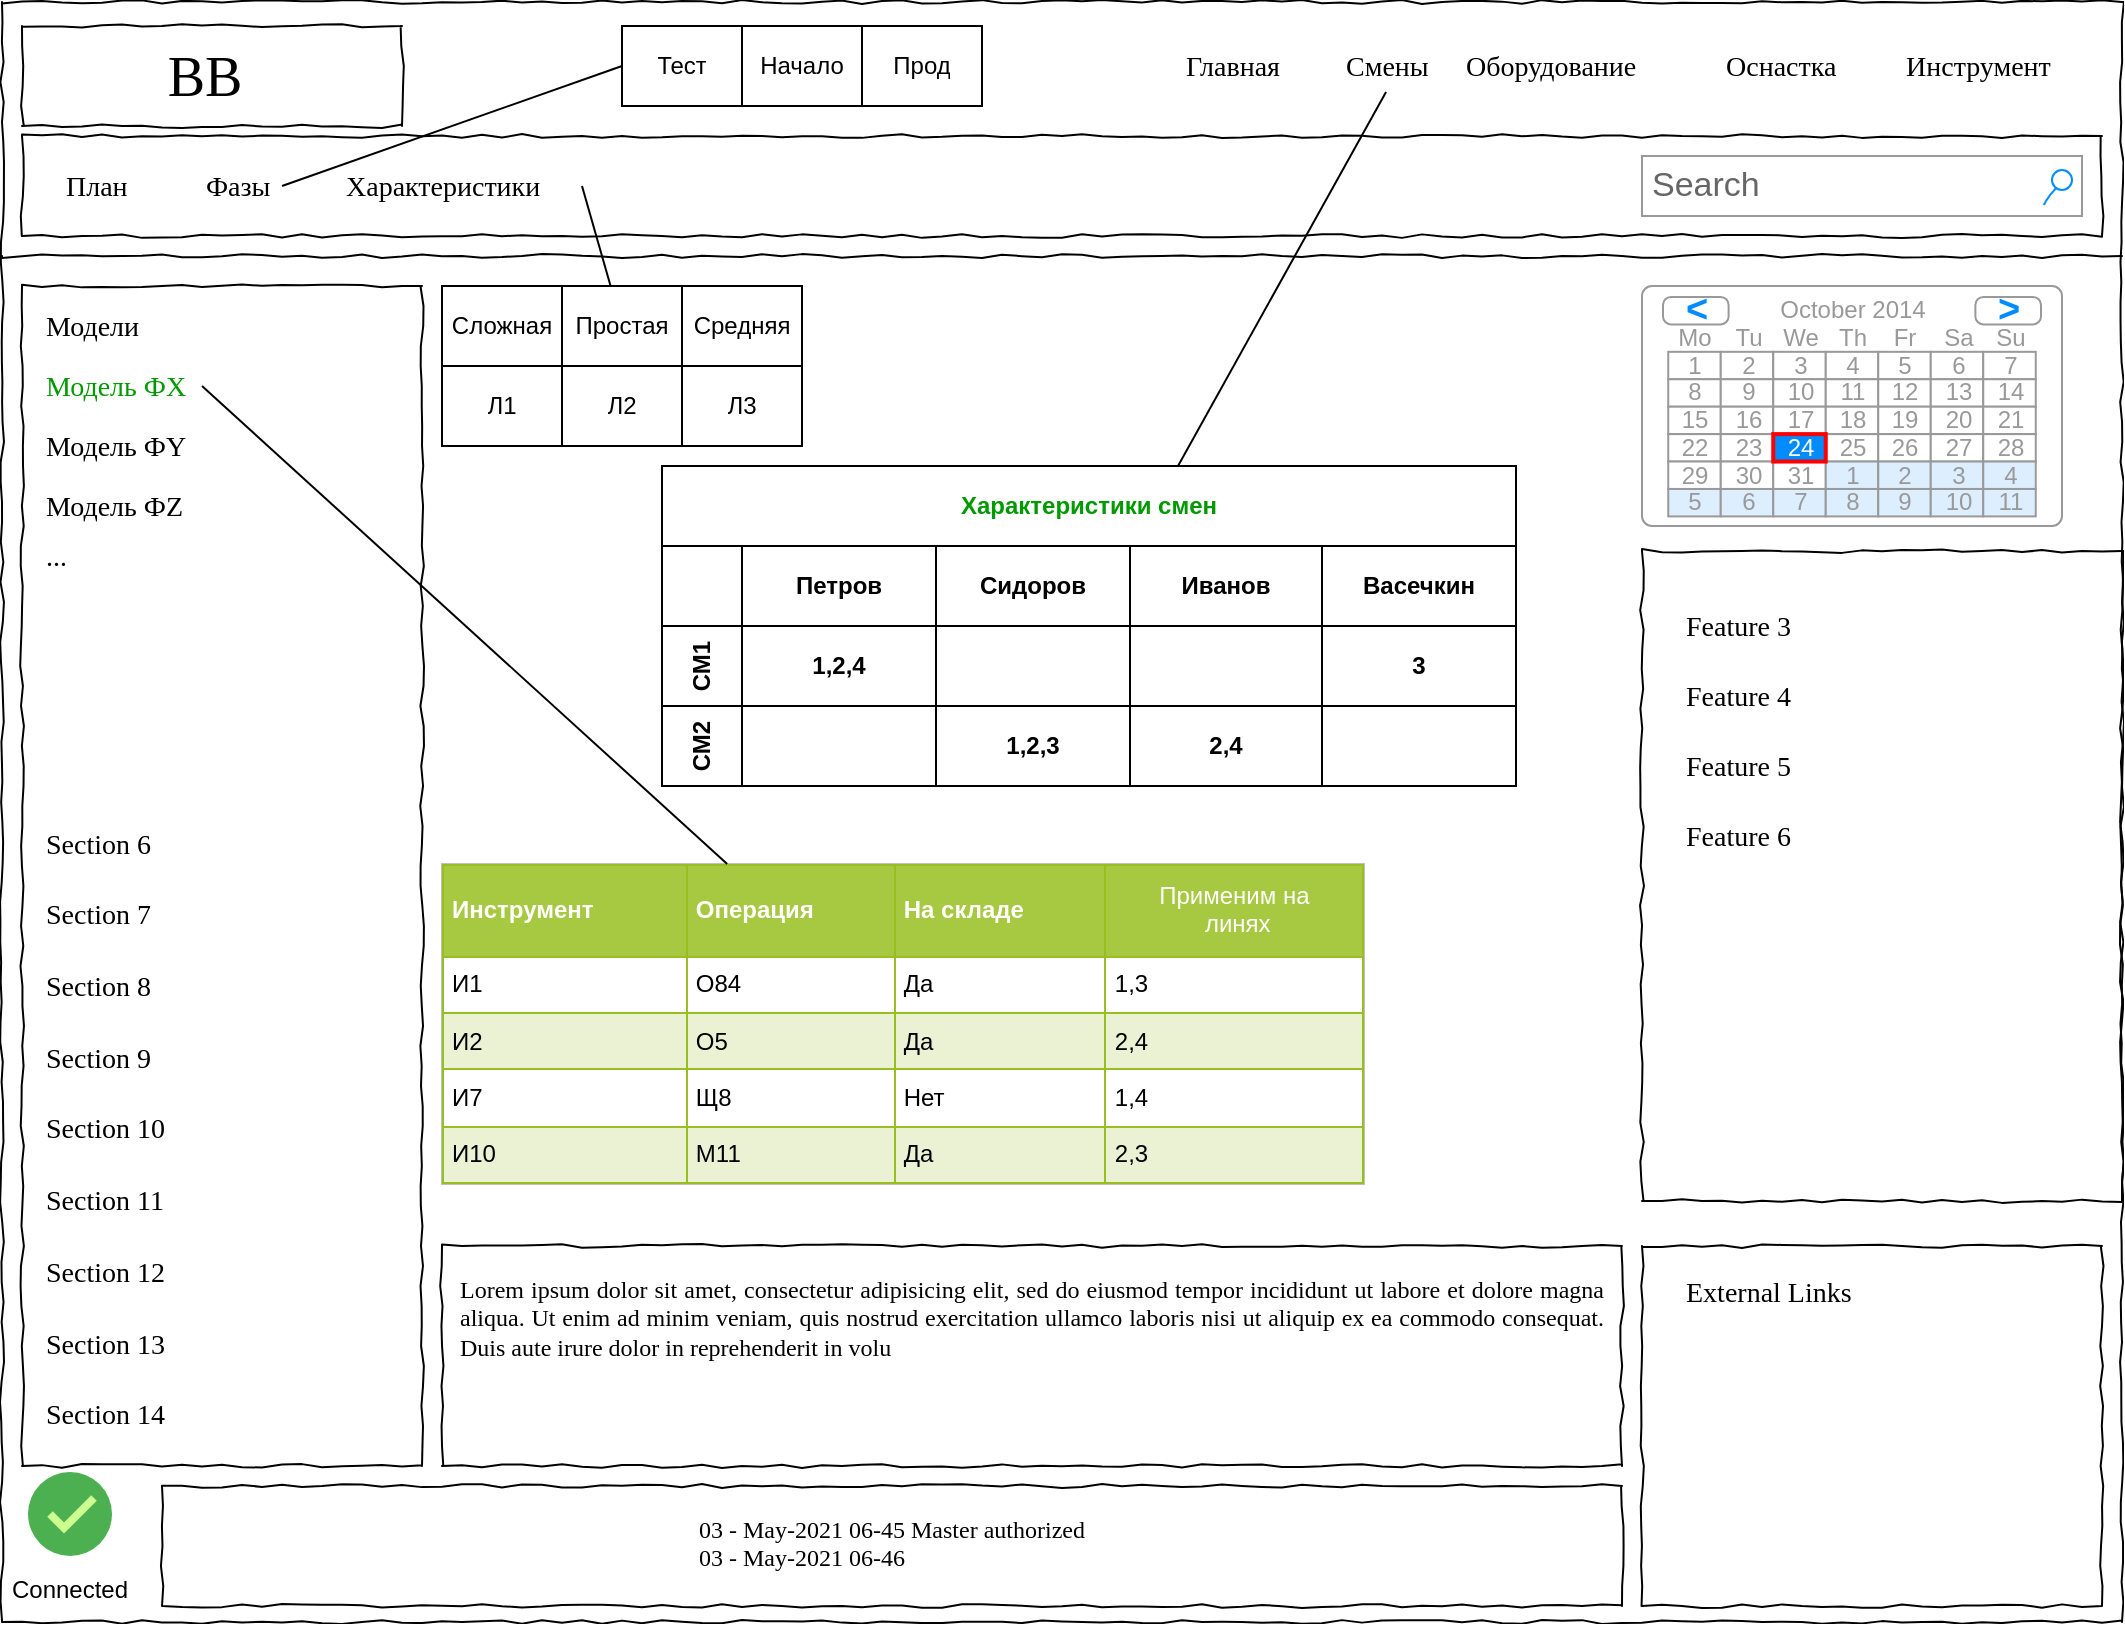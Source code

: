 <mxfile version="14.6.6" type="github">
  <diagram name="Page-1" id="03018318-947c-dd8e-b7a3-06fadd420f32">
    <mxGraphModel dx="965" dy="595" grid="1" gridSize="10" guides="1" tooltips="1" connect="1" arrows="1" fold="1" page="1" pageScale="1" pageWidth="1100" pageHeight="850" background="#ffffff" math="0" shadow="0">
      <root>
        <mxCell id="0" />
        <mxCell id="1" parent="0" />
        <mxCell id="677b7b8949515195-1" value="" style="whiteSpace=wrap;html=1;rounded=0;shadow=0;labelBackgroundColor=none;strokeColor=#000000;strokeWidth=1;fillColor=none;fontFamily=Verdana;fontSize=12;fontColor=#000000;align=center;comic=1;" parent="1" vertex="1">
          <mxGeometry x="20" y="18" width="1060" height="810" as="geometry" />
        </mxCell>
        <mxCell id="677b7b8949515195-2" value="ВВ&amp;nbsp;" style="whiteSpace=wrap;html=1;rounded=0;shadow=0;labelBackgroundColor=none;strokeWidth=1;fontFamily=Verdana;fontSize=28;align=center;comic=1;" parent="1" vertex="1">
          <mxGeometry x="30" y="30" width="190" height="50" as="geometry" />
        </mxCell>
        <mxCell id="677b7b8949515195-3" value="Search" style="strokeWidth=1;shadow=0;dashed=0;align=center;html=1;shape=mxgraph.mockup.forms.searchBox;strokeColor=#999999;mainText=;strokeColor2=#008cff;fontColor=#666666;fontSize=17;align=left;spacingLeft=3;rounded=0;labelBackgroundColor=none;comic=1;" parent="1" vertex="1">
          <mxGeometry x="840" y="95" width="220" height="30" as="geometry" />
        </mxCell>
        <mxCell id="677b7b8949515195-4" value="Главная" style="text;html=1;points=[];align=left;verticalAlign=top;spacingTop=-4;fontSize=14;fontFamily=Verdana;" parent="1" vertex="1">
          <mxGeometry x="610" y="40" width="60" height="20" as="geometry" />
        </mxCell>
        <mxCell id="677b7b8949515195-5" value="Смены" style="text;html=1;points=[];align=left;verticalAlign=top;spacingTop=-4;fontSize=14;fontFamily=Verdana" parent="1" vertex="1">
          <mxGeometry x="690" y="40" width="60" height="20" as="geometry" />
        </mxCell>
        <mxCell id="677b7b8949515195-6" value="Оборудование" style="text;html=1;points=[];align=left;verticalAlign=top;spacingTop=-4;fontSize=14;fontFamily=Verdana" parent="1" vertex="1">
          <mxGeometry x="750" y="40" width="60" height="20" as="geometry" />
        </mxCell>
        <mxCell id="677b7b8949515195-7" value="Оснастка" style="text;html=1;points=[];align=left;verticalAlign=top;spacingTop=-4;fontSize=14;fontFamily=Verdana" parent="1" vertex="1">
          <mxGeometry x="880" y="40" width="60" height="20" as="geometry" />
        </mxCell>
        <mxCell id="677b7b8949515195-8" value="" style="whiteSpace=wrap;html=1;rounded=0;shadow=0;labelBackgroundColor=none;strokeWidth=1;fillColor=none;fontFamily=Verdana;fontSize=12;align=center;comic=1;" parent="1" vertex="1">
          <mxGeometry x="30" y="160" width="200" height="590" as="geometry" />
        </mxCell>
        <mxCell id="677b7b8949515195-9" value="" style="line;strokeWidth=1;html=1;rounded=0;shadow=0;labelBackgroundColor=none;fillColor=none;fontFamily=Verdana;fontSize=14;fontColor=#000000;align=center;comic=1;" parent="1" vertex="1">
          <mxGeometry x="20" y="140" width="1060" height="10" as="geometry" />
        </mxCell>
        <mxCell id="677b7b8949515195-10" value="" style="whiteSpace=wrap;html=1;rounded=0;shadow=0;labelBackgroundColor=none;strokeWidth=1;fillColor=none;fontFamily=Verdana;fontSize=12;align=center;comic=1;" parent="1" vertex="1">
          <mxGeometry x="30" y="85" width="1040" height="50" as="geometry" />
        </mxCell>
        <mxCell id="677b7b8949515195-11" value="План" style="text;html=1;points=[];align=left;verticalAlign=top;spacingTop=-4;fontSize=14;fontFamily=Verdana" parent="1" vertex="1">
          <mxGeometry x="50" y="100" width="60" height="20" as="geometry" />
        </mxCell>
        <mxCell id="677b7b8949515195-12" value="Фазы" style="text;html=1;points=[];align=left;verticalAlign=top;spacingTop=-4;fontSize=14;fontFamily=Verdana" parent="1" vertex="1">
          <mxGeometry x="120" y="100" width="60" height="20" as="geometry" />
        </mxCell>
        <mxCell id="677b7b8949515195-13" value="Характеристики" style="text;html=1;points=[];align=left;verticalAlign=top;spacingTop=-4;fontSize=14;fontFamily=Verdana" parent="1" vertex="1">
          <mxGeometry x="190" y="100" width="60" height="20" as="geometry" />
        </mxCell>
        <mxCell id="677b7b8949515195-15" value="&lt;div style=&quot;text-align: justify&quot;&gt;&lt;span&gt;Lorem ipsum dolor sit amet, consectetur adipisicing elit, sed do eiusmod tempor incididunt ut labore et dolore magna aliqua. Ut enim ad minim veniam, quis nostrud exercitation ullamco laboris nisi ut aliquip ex ea commodo consequat. Duis aute irure dolor in reprehenderit in volu&lt;/span&gt;&lt;/div&gt;" style="whiteSpace=wrap;html=1;rounded=0;shadow=0;labelBackgroundColor=none;strokeWidth=1;fillColor=none;fontFamily=Verdana;fontSize=12;align=center;verticalAlign=top;spacing=10;comic=1;" parent="1" vertex="1">
          <mxGeometry x="240" y="640" width="590" height="110" as="geometry" />
        </mxCell>
        <mxCell id="677b7b8949515195-25" value="" style="whiteSpace=wrap;html=1;rounded=0;shadow=0;labelBackgroundColor=none;strokeWidth=1;fillColor=none;fontFamily=Verdana;fontSize=12;align=center;comic=1;" parent="1" vertex="1">
          <mxGeometry x="840" y="292.5" width="240" height="325" as="geometry" />
        </mxCell>
        <mxCell id="677b7b8949515195-26" value="" style="whiteSpace=wrap;html=1;rounded=0;shadow=0;labelBackgroundColor=none;strokeWidth=1;fillColor=none;fontFamily=Verdana;fontSize=12;align=center;comic=1;" parent="1" vertex="1">
          <mxGeometry x="840" y="640" width="230" height="180" as="geometry" />
        </mxCell>
        <mxCell id="677b7b8949515195-27" value="Модели" style="text;html=1;points=[];align=left;verticalAlign=top;spacingTop=-4;fontSize=14;fontFamily=Verdana" parent="1" vertex="1">
          <mxGeometry x="40" y="170" width="170" height="20" as="geometry" />
        </mxCell>
        <mxCell id="677b7b8949515195-28" value="Модель ФХ" style="text;html=1;points=[];align=left;verticalAlign=top;spacingTop=-4;fontSize=14;fontFamily=Verdana;fontColor=#009900;" parent="1" vertex="1">
          <mxGeometry x="40" y="200" width="170" height="20" as="geometry" />
        </mxCell>
        <mxCell id="677b7b8949515195-29" value="Модель ФY" style="text;html=1;points=[];align=left;verticalAlign=top;spacingTop=-4;fontSize=14;fontFamily=Verdana" parent="1" vertex="1">
          <mxGeometry x="40" y="230" width="170" height="20" as="geometry" />
        </mxCell>
        <mxCell id="677b7b8949515195-30" value="Модель ФZ" style="text;html=1;points=[];align=left;verticalAlign=top;spacingTop=-4;fontSize=14;fontFamily=Verdana" parent="1" vertex="1">
          <mxGeometry x="40" y="260" width="170" height="20" as="geometry" />
        </mxCell>
        <mxCell id="677b7b8949515195-31" value="Section 7" style="text;html=1;points=[];align=left;verticalAlign=top;spacingTop=-4;fontSize=14;fontFamily=Verdana" parent="1" vertex="1">
          <mxGeometry x="40" y="464" width="170" height="20" as="geometry" />
        </mxCell>
        <mxCell id="677b7b8949515195-32" value="Section 8" style="text;html=1;points=[];align=left;verticalAlign=top;spacingTop=-4;fontSize=14;fontFamily=Verdana" parent="1" vertex="1">
          <mxGeometry x="40" y="500" width="170" height="20" as="geometry" />
        </mxCell>
        <mxCell id="677b7b8949515195-33" value="Section 9" style="text;html=1;points=[];align=left;verticalAlign=top;spacingTop=-4;fontSize=14;fontFamily=Verdana" parent="1" vertex="1">
          <mxGeometry x="40" y="536" width="170" height="20" as="geometry" />
        </mxCell>
        <mxCell id="677b7b8949515195-34" value="Section 10" style="text;html=1;points=[];align=left;verticalAlign=top;spacingTop=-4;fontSize=14;fontFamily=Verdana" parent="1" vertex="1">
          <mxGeometry x="40" y="571" width="170" height="20" as="geometry" />
        </mxCell>
        <mxCell id="677b7b8949515195-35" value="Section 11" style="text;html=1;points=[];align=left;verticalAlign=top;spacingTop=-4;fontSize=14;fontFamily=Verdana" parent="1" vertex="1">
          <mxGeometry x="40" y="607" width="170" height="20" as="geometry" />
        </mxCell>
        <mxCell id="677b7b8949515195-36" value="Section 12" style="text;html=1;points=[];align=left;verticalAlign=top;spacingTop=-4;fontSize=14;fontFamily=Verdana" parent="1" vertex="1">
          <mxGeometry x="40" y="643" width="170" height="20" as="geometry" />
        </mxCell>
        <mxCell id="677b7b8949515195-37" value="Section 13" style="text;html=1;points=[];align=left;verticalAlign=top;spacingTop=-4;fontSize=14;fontFamily=Verdana" parent="1" vertex="1">
          <mxGeometry x="40" y="679" width="170" height="20" as="geometry" />
        </mxCell>
        <mxCell id="677b7b8949515195-38" value="Section 14" style="text;html=1;points=[];align=left;verticalAlign=top;spacingTop=-4;fontSize=14;fontFamily=Verdana" parent="1" vertex="1">
          <mxGeometry x="40" y="714" width="170" height="20" as="geometry" />
        </mxCell>
        <mxCell id="677b7b8949515195-39" value="..." style="text;html=1;points=[];align=left;verticalAlign=top;spacingTop=-4;fontSize=14;fontFamily=Verdana" parent="1" vertex="1">
          <mxGeometry x="40" y="285" width="170" height="20" as="geometry" />
        </mxCell>
        <mxCell id="677b7b8949515195-40" value="Section 6" style="text;html=1;points=[];align=left;verticalAlign=top;spacingTop=-4;fontSize=14;fontFamily=Verdana" parent="1" vertex="1">
          <mxGeometry x="40" y="429" width="170" height="20" as="geometry" />
        </mxCell>
        <mxCell id="677b7b8949515195-42" value="External Links" style="text;html=1;points=[];align=left;verticalAlign=top;spacingTop=-4;fontSize=14;fontFamily=Verdana" parent="1" vertex="1">
          <mxGeometry x="860" y="653" width="170" height="20" as="geometry" />
        </mxCell>
        <mxCell id="677b7b8949515195-44" value="Feature 1" style="text;html=1;points=[];align=left;verticalAlign=top;spacingTop=-4;fontSize=14;fontFamily=Verdana" parent="1" vertex="1">
          <mxGeometry x="860" y="265" width="170" height="20" as="geometry" />
        </mxCell>
        <mxCell id="677b7b8949515195-46" value="Feature 3" style="text;html=1;points=[];align=left;verticalAlign=top;spacingTop=-4;fontSize=14;fontFamily=Verdana" parent="1" vertex="1">
          <mxGeometry x="860" y="320" width="170" height="20" as="geometry" />
        </mxCell>
        <mxCell id="677b7b8949515195-47" value="Feature 4" style="text;html=1;points=[];align=left;verticalAlign=top;spacingTop=-4;fontSize=14;fontFamily=Verdana" parent="1" vertex="1">
          <mxGeometry x="860" y="355" width="170" height="20" as="geometry" />
        </mxCell>
        <mxCell id="677b7b8949515195-48" value="Feature 5" style="text;html=1;points=[];align=left;verticalAlign=top;spacingTop=-4;fontSize=14;fontFamily=Verdana" parent="1" vertex="1">
          <mxGeometry x="860" y="390" width="170" height="20" as="geometry" />
        </mxCell>
        <mxCell id="677b7b8949515195-49" value="Feature 6" style="text;html=1;points=[];align=left;verticalAlign=top;spacingTop=-4;fontSize=14;fontFamily=Verdana" parent="1" vertex="1">
          <mxGeometry x="860" y="425" width="170" height="20" as="geometry" />
        </mxCell>
        <mxCell id="YQkR4Uo7yY8lCMuE5dBn-2" value="Connected" style="shape=image;verticalLabelPosition=bottom;verticalAlign=top;imageAspect=0;aspect=fixed;image=data:image/svg+xml,PHN2ZyB4bWxucz0iaHR0cDovL3d3dy53My5vcmcvMjAwMC9zdmciIHZlcnNpb249IjEiIHZpZXdCb3g9IjAgMCA0OCA0OCIgZW5hYmxlLWJhY2tncm91bmQ9Im5ldyAwIDAgNDggNDgiPiYjeGE7ICAgIDxjaXJjbGUgZmlsbD0iIzRDQUY1MCIgY3g9IjI0IiBjeT0iMjQiIHI9IjIxIi8+JiN4YTsgICAgPHBvbHlnb24gZmlsbD0iI0NDRkY5MCIgcG9pbnRzPSIzNC42LDE0LjYgMjEsMjguMiAxNS40LDIyLjYgMTIuNiwyNS40IDIxLDMzLjggMzcuNCwxNy40Ii8+JiN4YTs8L3N2Zz4=" vertex="1" parent="1">
          <mxGeometry x="30" y="750" width="48" height="48" as="geometry" />
        </mxCell>
        <mxCell id="YQkR4Uo7yY8lCMuE5dBn-3" value="&lt;div style=&quot;text-align: justify&quot;&gt;03 - May-2021 06-45 Master authorized&lt;/div&gt;&lt;div style=&quot;text-align: justify&quot;&gt;03 - May-2021 06-46&amp;nbsp;&lt;/div&gt;" style="whiteSpace=wrap;html=1;rounded=0;shadow=0;labelBackgroundColor=none;strokeWidth=1;fillColor=none;fontFamily=Verdana;fontSize=12;align=center;verticalAlign=top;spacing=10;comic=1;" vertex="1" parent="1">
          <mxGeometry x="100" y="760" width="730" height="60" as="geometry" />
        </mxCell>
        <mxCell id="YQkR4Uo7yY8lCMuE5dBn-5" value="Инструмент" style="text;html=1;points=[];align=left;verticalAlign=top;spacingTop=-4;fontSize=14;fontFamily=Verdana" vertex="1" parent="1">
          <mxGeometry x="970" y="40" width="60" height="20" as="geometry" />
        </mxCell>
        <mxCell id="YQkR4Uo7yY8lCMuE5dBn-8" value="" style="strokeWidth=1;shadow=0;dashed=0;align=center;html=1;shape=mxgraph.mockup.forms.rrect;rSize=5;strokeColor=#999999;fillColor=#ffffff;" vertex="1" parent="1">
          <mxGeometry x="840" y="160" width="210" height="120" as="geometry" />
        </mxCell>
        <mxCell id="YQkR4Uo7yY8lCMuE5dBn-9" value="October 2014" style="strokeWidth=1;shadow=0;dashed=0;align=center;html=1;shape=mxgraph.mockup.forms.anchor;fontColor=#999999;" vertex="1" parent="YQkR4Uo7yY8lCMuE5dBn-8">
          <mxGeometry x="39.375" y="5.486" width="131.25" height="13.714" as="geometry" />
        </mxCell>
        <mxCell id="YQkR4Uo7yY8lCMuE5dBn-10" value="&lt;" style="strokeWidth=1;shadow=0;dashed=0;align=center;html=1;shape=mxgraph.mockup.forms.rrect;rSize=4;strokeColor=#999999;fontColor=#008cff;fontSize=19;fontStyle=1;" vertex="1" parent="YQkR4Uo7yY8lCMuE5dBn-8">
          <mxGeometry x="10.5" y="5.486" width="32.812" height="13.714" as="geometry" />
        </mxCell>
        <mxCell id="YQkR4Uo7yY8lCMuE5dBn-11" value="&gt;" style="strokeWidth=1;shadow=0;dashed=0;align=center;html=1;shape=mxgraph.mockup.forms.rrect;rSize=4;strokeColor=#999999;fontColor=#008cff;fontSize=19;fontStyle=1;" vertex="1" parent="YQkR4Uo7yY8lCMuE5dBn-8">
          <mxGeometry x="166.688" y="5.486" width="32.812" height="13.714" as="geometry" />
        </mxCell>
        <mxCell id="YQkR4Uo7yY8lCMuE5dBn-12" value="Mo" style="strokeWidth=1;shadow=0;dashed=0;align=center;html=1;shape=mxgraph.mockup.forms.anchor;fontColor=#999999;" vertex="1" parent="YQkR4Uo7yY8lCMuE5dBn-8">
          <mxGeometry x="13.125" y="19.2" width="26.25" height="13.714" as="geometry" />
        </mxCell>
        <mxCell id="YQkR4Uo7yY8lCMuE5dBn-13" value="Tu" style="strokeWidth=1;shadow=0;dashed=0;align=center;html=1;shape=mxgraph.mockup.forms.anchor;fontColor=#999999;" vertex="1" parent="YQkR4Uo7yY8lCMuE5dBn-8">
          <mxGeometry x="39.375" y="19.2" width="26.25" height="13.714" as="geometry" />
        </mxCell>
        <mxCell id="YQkR4Uo7yY8lCMuE5dBn-14" value="We" style="strokeWidth=1;shadow=0;dashed=0;align=center;html=1;shape=mxgraph.mockup.forms.anchor;fontColor=#999999;" vertex="1" parent="YQkR4Uo7yY8lCMuE5dBn-8">
          <mxGeometry x="65.625" y="19.2" width="26.25" height="13.714" as="geometry" />
        </mxCell>
        <mxCell id="YQkR4Uo7yY8lCMuE5dBn-15" value="Th" style="strokeWidth=1;shadow=0;dashed=0;align=center;html=1;shape=mxgraph.mockup.forms.anchor;fontColor=#999999;" vertex="1" parent="YQkR4Uo7yY8lCMuE5dBn-8">
          <mxGeometry x="91.875" y="19.2" width="26.25" height="13.714" as="geometry" />
        </mxCell>
        <mxCell id="YQkR4Uo7yY8lCMuE5dBn-16" value="Fr" style="strokeWidth=1;shadow=0;dashed=0;align=center;html=1;shape=mxgraph.mockup.forms.anchor;fontColor=#999999;" vertex="1" parent="YQkR4Uo7yY8lCMuE5dBn-8">
          <mxGeometry x="118.125" y="19.2" width="26.25" height="13.714" as="geometry" />
        </mxCell>
        <mxCell id="YQkR4Uo7yY8lCMuE5dBn-17" value="Sa" style="strokeWidth=1;shadow=0;dashed=0;align=center;html=1;shape=mxgraph.mockup.forms.anchor;fontColor=#999999;" vertex="1" parent="YQkR4Uo7yY8lCMuE5dBn-8">
          <mxGeometry x="144.375" y="19.2" width="26.25" height="13.714" as="geometry" />
        </mxCell>
        <mxCell id="YQkR4Uo7yY8lCMuE5dBn-18" value="Su" style="strokeWidth=1;shadow=0;dashed=0;align=center;html=1;shape=mxgraph.mockup.forms.anchor;fontColor=#999999;" vertex="1" parent="YQkR4Uo7yY8lCMuE5dBn-8">
          <mxGeometry x="170.625" y="19.2" width="26.25" height="13.714" as="geometry" />
        </mxCell>
        <mxCell id="YQkR4Uo7yY8lCMuE5dBn-19" value="1" style="strokeWidth=1;shadow=0;dashed=0;align=center;html=1;shape=mxgraph.mockup.forms.rrect;rSize=0;strokeColor=#999999;fontColor=#999999;" vertex="1" parent="YQkR4Uo7yY8lCMuE5dBn-8">
          <mxGeometry x="13.125" y="32.914" width="26.25" height="13.714" as="geometry" />
        </mxCell>
        <mxCell id="YQkR4Uo7yY8lCMuE5dBn-20" value="2" style="strokeWidth=1;shadow=0;dashed=0;align=center;html=1;shape=mxgraph.mockup.forms.rrect;rSize=0;strokeColor=#999999;fontColor=#999999;" vertex="1" parent="YQkR4Uo7yY8lCMuE5dBn-8">
          <mxGeometry x="39.375" y="32.914" width="26.25" height="13.714" as="geometry" />
        </mxCell>
        <mxCell id="YQkR4Uo7yY8lCMuE5dBn-21" value="3" style="strokeWidth=1;shadow=0;dashed=0;align=center;html=1;shape=mxgraph.mockup.forms.rrect;rSize=0;strokeColor=#999999;fontColor=#999999;" vertex="1" parent="YQkR4Uo7yY8lCMuE5dBn-8">
          <mxGeometry x="65.625" y="32.914" width="26.25" height="13.714" as="geometry" />
        </mxCell>
        <mxCell id="YQkR4Uo7yY8lCMuE5dBn-22" value="4" style="strokeWidth=1;shadow=0;dashed=0;align=center;html=1;shape=mxgraph.mockup.forms.rrect;rSize=0;strokeColor=#999999;fontColor=#999999;" vertex="1" parent="YQkR4Uo7yY8lCMuE5dBn-8">
          <mxGeometry x="91.875" y="32.914" width="26.25" height="13.714" as="geometry" />
        </mxCell>
        <mxCell id="YQkR4Uo7yY8lCMuE5dBn-23" value="5" style="strokeWidth=1;shadow=0;dashed=0;align=center;html=1;shape=mxgraph.mockup.forms.rrect;rSize=0;strokeColor=#999999;fontColor=#999999;" vertex="1" parent="YQkR4Uo7yY8lCMuE5dBn-8">
          <mxGeometry x="118.125" y="32.914" width="26.25" height="13.714" as="geometry" />
        </mxCell>
        <mxCell id="YQkR4Uo7yY8lCMuE5dBn-24" value="6" style="strokeWidth=1;shadow=0;dashed=0;align=center;html=1;shape=mxgraph.mockup.forms.rrect;rSize=0;strokeColor=#999999;fontColor=#999999;" vertex="1" parent="YQkR4Uo7yY8lCMuE5dBn-8">
          <mxGeometry x="144.375" y="32.914" width="26.25" height="13.714" as="geometry" />
        </mxCell>
        <mxCell id="YQkR4Uo7yY8lCMuE5dBn-25" value="7" style="strokeWidth=1;shadow=0;dashed=0;align=center;html=1;shape=mxgraph.mockup.forms.rrect;rSize=0;strokeColor=#999999;fontColor=#999999;" vertex="1" parent="YQkR4Uo7yY8lCMuE5dBn-8">
          <mxGeometry x="170.625" y="32.914" width="26.25" height="13.714" as="geometry" />
        </mxCell>
        <mxCell id="YQkR4Uo7yY8lCMuE5dBn-26" value="8" style="strokeWidth=1;shadow=0;dashed=0;align=center;html=1;shape=mxgraph.mockup.forms.rrect;rSize=0;strokeColor=#999999;fontColor=#999999;" vertex="1" parent="YQkR4Uo7yY8lCMuE5dBn-8">
          <mxGeometry x="13.125" y="46.629" width="26.25" height="13.714" as="geometry" />
        </mxCell>
        <mxCell id="YQkR4Uo7yY8lCMuE5dBn-27" value="9" style="strokeWidth=1;shadow=0;dashed=0;align=center;html=1;shape=mxgraph.mockup.forms.rrect;rSize=0;strokeColor=#999999;fontColor=#999999;" vertex="1" parent="YQkR4Uo7yY8lCMuE5dBn-8">
          <mxGeometry x="39.375" y="46.629" width="26.25" height="13.714" as="geometry" />
        </mxCell>
        <mxCell id="YQkR4Uo7yY8lCMuE5dBn-28" value="10" style="strokeWidth=1;shadow=0;dashed=0;align=center;html=1;shape=mxgraph.mockup.forms.rrect;rSize=0;strokeColor=#999999;fontColor=#999999;" vertex="1" parent="YQkR4Uo7yY8lCMuE5dBn-8">
          <mxGeometry x="65.625" y="46.629" width="26.25" height="13.714" as="geometry" />
        </mxCell>
        <mxCell id="YQkR4Uo7yY8lCMuE5dBn-29" value="11" style="strokeWidth=1;shadow=0;dashed=0;align=center;html=1;shape=mxgraph.mockup.forms.rrect;rSize=0;strokeColor=#999999;fontColor=#999999;" vertex="1" parent="YQkR4Uo7yY8lCMuE5dBn-8">
          <mxGeometry x="91.875" y="46.629" width="26.25" height="13.714" as="geometry" />
        </mxCell>
        <mxCell id="YQkR4Uo7yY8lCMuE5dBn-30" value="12" style="strokeWidth=1;shadow=0;dashed=0;align=center;html=1;shape=mxgraph.mockup.forms.rrect;rSize=0;strokeColor=#999999;fontColor=#999999;" vertex="1" parent="YQkR4Uo7yY8lCMuE5dBn-8">
          <mxGeometry x="118.125" y="46.629" width="26.25" height="13.714" as="geometry" />
        </mxCell>
        <mxCell id="YQkR4Uo7yY8lCMuE5dBn-31" value="13" style="strokeWidth=1;shadow=0;dashed=0;align=center;html=1;shape=mxgraph.mockup.forms.rrect;rSize=0;strokeColor=#999999;fontColor=#999999;" vertex="1" parent="YQkR4Uo7yY8lCMuE5dBn-8">
          <mxGeometry x="144.375" y="46.629" width="26.25" height="13.714" as="geometry" />
        </mxCell>
        <mxCell id="YQkR4Uo7yY8lCMuE5dBn-32" value="14" style="strokeWidth=1;shadow=0;dashed=0;align=center;html=1;shape=mxgraph.mockup.forms.rrect;rSize=0;strokeColor=#999999;fontColor=#999999;" vertex="1" parent="YQkR4Uo7yY8lCMuE5dBn-8">
          <mxGeometry x="170.625" y="46.629" width="26.25" height="13.714" as="geometry" />
        </mxCell>
        <mxCell id="YQkR4Uo7yY8lCMuE5dBn-33" value="15" style="strokeWidth=1;shadow=0;dashed=0;align=center;html=1;shape=mxgraph.mockup.forms.rrect;rSize=0;strokeColor=#999999;fontColor=#999999;" vertex="1" parent="YQkR4Uo7yY8lCMuE5dBn-8">
          <mxGeometry x="13.125" y="60.343" width="26.25" height="13.714" as="geometry" />
        </mxCell>
        <mxCell id="YQkR4Uo7yY8lCMuE5dBn-34" value="16" style="strokeWidth=1;shadow=0;dashed=0;align=center;html=1;shape=mxgraph.mockup.forms.rrect;rSize=0;strokeColor=#999999;fontColor=#999999;" vertex="1" parent="YQkR4Uo7yY8lCMuE5dBn-8">
          <mxGeometry x="39.375" y="60.343" width="26.25" height="13.714" as="geometry" />
        </mxCell>
        <mxCell id="YQkR4Uo7yY8lCMuE5dBn-35" value="17" style="strokeWidth=1;shadow=0;dashed=0;align=center;html=1;shape=mxgraph.mockup.forms.rrect;rSize=0;strokeColor=#999999;fontColor=#999999;" vertex="1" parent="YQkR4Uo7yY8lCMuE5dBn-8">
          <mxGeometry x="65.625" y="60.343" width="26.25" height="13.714" as="geometry" />
        </mxCell>
        <mxCell id="YQkR4Uo7yY8lCMuE5dBn-36" value="18" style="strokeWidth=1;shadow=0;dashed=0;align=center;html=1;shape=mxgraph.mockup.forms.rrect;rSize=0;strokeColor=#999999;fontColor=#999999;" vertex="1" parent="YQkR4Uo7yY8lCMuE5dBn-8">
          <mxGeometry x="91.875" y="60.343" width="26.25" height="13.714" as="geometry" />
        </mxCell>
        <mxCell id="YQkR4Uo7yY8lCMuE5dBn-37" value="19" style="strokeWidth=1;shadow=0;dashed=0;align=center;html=1;shape=mxgraph.mockup.forms.rrect;rSize=0;strokeColor=#999999;fontColor=#999999;" vertex="1" parent="YQkR4Uo7yY8lCMuE5dBn-8">
          <mxGeometry x="118.125" y="60.343" width="26.25" height="13.714" as="geometry" />
        </mxCell>
        <mxCell id="YQkR4Uo7yY8lCMuE5dBn-38" value="20" style="strokeWidth=1;shadow=0;dashed=0;align=center;html=1;shape=mxgraph.mockup.forms.rrect;rSize=0;strokeColor=#999999;fontColor=#999999;" vertex="1" parent="YQkR4Uo7yY8lCMuE5dBn-8">
          <mxGeometry x="144.375" y="60.343" width="26.25" height="13.714" as="geometry" />
        </mxCell>
        <mxCell id="YQkR4Uo7yY8lCMuE5dBn-39" value="21" style="strokeWidth=1;shadow=0;dashed=0;align=center;html=1;shape=mxgraph.mockup.forms.rrect;rSize=0;strokeColor=#999999;fontColor=#999999;" vertex="1" parent="YQkR4Uo7yY8lCMuE5dBn-8">
          <mxGeometry x="170.625" y="60.343" width="26.25" height="13.714" as="geometry" />
        </mxCell>
        <mxCell id="YQkR4Uo7yY8lCMuE5dBn-40" value="22" style="strokeWidth=1;shadow=0;dashed=0;align=center;html=1;shape=mxgraph.mockup.forms.rrect;rSize=0;strokeColor=#999999;fontColor=#999999;" vertex="1" parent="YQkR4Uo7yY8lCMuE5dBn-8">
          <mxGeometry x="13.125" y="74.057" width="26.25" height="13.714" as="geometry" />
        </mxCell>
        <mxCell id="YQkR4Uo7yY8lCMuE5dBn-41" value="23" style="strokeWidth=1;shadow=0;dashed=0;align=center;html=1;shape=mxgraph.mockup.forms.rrect;rSize=0;strokeColor=#999999;fontColor=#999999;" vertex="1" parent="YQkR4Uo7yY8lCMuE5dBn-8">
          <mxGeometry x="39.375" y="74.057" width="26.25" height="13.714" as="geometry" />
        </mxCell>
        <mxCell id="YQkR4Uo7yY8lCMuE5dBn-42" value="25" style="strokeWidth=1;shadow=0;dashed=0;align=center;html=1;shape=mxgraph.mockup.forms.rrect;rSize=0;strokeColor=#999999;fontColor=#999999;" vertex="1" parent="YQkR4Uo7yY8lCMuE5dBn-8">
          <mxGeometry x="91.875" y="74.057" width="26.25" height="13.714" as="geometry" />
        </mxCell>
        <mxCell id="YQkR4Uo7yY8lCMuE5dBn-43" value="26" style="strokeWidth=1;shadow=0;dashed=0;align=center;html=1;shape=mxgraph.mockup.forms.rrect;rSize=0;strokeColor=#999999;fontColor=#999999;" vertex="1" parent="YQkR4Uo7yY8lCMuE5dBn-8">
          <mxGeometry x="118.125" y="74.057" width="26.25" height="13.714" as="geometry" />
        </mxCell>
        <mxCell id="YQkR4Uo7yY8lCMuE5dBn-44" value="27" style="strokeWidth=1;shadow=0;dashed=0;align=center;html=1;shape=mxgraph.mockup.forms.rrect;rSize=0;strokeColor=#999999;fontColor=#999999;" vertex="1" parent="YQkR4Uo7yY8lCMuE5dBn-8">
          <mxGeometry x="144.375" y="74.057" width="26.25" height="13.714" as="geometry" />
        </mxCell>
        <mxCell id="YQkR4Uo7yY8lCMuE5dBn-45" value="28" style="strokeWidth=1;shadow=0;dashed=0;align=center;html=1;shape=mxgraph.mockup.forms.rrect;rSize=0;strokeColor=#999999;fontColor=#999999;" vertex="1" parent="YQkR4Uo7yY8lCMuE5dBn-8">
          <mxGeometry x="170.625" y="74.057" width="26.25" height="13.714" as="geometry" />
        </mxCell>
        <mxCell id="YQkR4Uo7yY8lCMuE5dBn-46" value="29" style="strokeWidth=1;shadow=0;dashed=0;align=center;html=1;shape=mxgraph.mockup.forms.rrect;rSize=0;strokeColor=#999999;fontColor=#999999;" vertex="1" parent="YQkR4Uo7yY8lCMuE5dBn-8">
          <mxGeometry x="13.125" y="87.771" width="26.25" height="13.714" as="geometry" />
        </mxCell>
        <mxCell id="YQkR4Uo7yY8lCMuE5dBn-47" value="30" style="strokeWidth=1;shadow=0;dashed=0;align=center;html=1;shape=mxgraph.mockup.forms.rrect;rSize=0;strokeColor=#999999;fontColor=#999999;" vertex="1" parent="YQkR4Uo7yY8lCMuE5dBn-8">
          <mxGeometry x="39.375" y="87.771" width="26.25" height="13.714" as="geometry" />
        </mxCell>
        <mxCell id="YQkR4Uo7yY8lCMuE5dBn-48" value="31" style="strokeWidth=1;shadow=0;dashed=0;align=center;html=1;shape=mxgraph.mockup.forms.rrect;rSize=0;strokeColor=#999999;fontColor=#999999;" vertex="1" parent="YQkR4Uo7yY8lCMuE5dBn-8">
          <mxGeometry x="65.625" y="87.771" width="26.25" height="13.714" as="geometry" />
        </mxCell>
        <mxCell id="YQkR4Uo7yY8lCMuE5dBn-49" value="1" style="strokeWidth=1;shadow=0;dashed=0;align=center;html=1;shape=mxgraph.mockup.forms.rrect;rSize=0;strokeColor=#999999;fontColor=#999999;fillColor=#ddeeff;" vertex="1" parent="YQkR4Uo7yY8lCMuE5dBn-8">
          <mxGeometry x="91.875" y="87.771" width="26.25" height="13.714" as="geometry" />
        </mxCell>
        <mxCell id="YQkR4Uo7yY8lCMuE5dBn-50" value="2" style="strokeWidth=1;shadow=0;dashed=0;align=center;html=1;shape=mxgraph.mockup.forms.rrect;rSize=0;strokeColor=#999999;fontColor=#999999;fillColor=#ddeeff;" vertex="1" parent="YQkR4Uo7yY8lCMuE5dBn-8">
          <mxGeometry x="118.125" y="87.771" width="26.25" height="13.714" as="geometry" />
        </mxCell>
        <mxCell id="YQkR4Uo7yY8lCMuE5dBn-51" value="3" style="strokeWidth=1;shadow=0;dashed=0;align=center;html=1;shape=mxgraph.mockup.forms.rrect;rSize=0;strokeColor=#999999;fontColor=#999999;fillColor=#ddeeff;" vertex="1" parent="YQkR4Uo7yY8lCMuE5dBn-8">
          <mxGeometry x="144.375" y="87.771" width="26.25" height="13.714" as="geometry" />
        </mxCell>
        <mxCell id="YQkR4Uo7yY8lCMuE5dBn-52" value="4" style="strokeWidth=1;shadow=0;dashed=0;align=center;html=1;shape=mxgraph.mockup.forms.rrect;rSize=0;strokeColor=#999999;fontColor=#999999;fillColor=#ddeeff;" vertex="1" parent="YQkR4Uo7yY8lCMuE5dBn-8">
          <mxGeometry x="170.625" y="87.771" width="26.25" height="13.714" as="geometry" />
        </mxCell>
        <mxCell id="YQkR4Uo7yY8lCMuE5dBn-53" value="5" style="strokeWidth=1;shadow=0;dashed=0;align=center;html=1;shape=mxgraph.mockup.forms.rrect;rSize=0;strokeColor=#999999;fontColor=#999999;fillColor=#ddeeff;" vertex="1" parent="YQkR4Uo7yY8lCMuE5dBn-8">
          <mxGeometry x="13.125" y="101.486" width="26.25" height="13.714" as="geometry" />
        </mxCell>
        <mxCell id="YQkR4Uo7yY8lCMuE5dBn-54" value="6" style="strokeWidth=1;shadow=0;dashed=0;align=center;html=1;shape=mxgraph.mockup.forms.rrect;rSize=0;strokeColor=#999999;fontColor=#999999;fillColor=#ddeeff;" vertex="1" parent="YQkR4Uo7yY8lCMuE5dBn-8">
          <mxGeometry x="39.375" y="101.486" width="26.25" height="13.714" as="geometry" />
        </mxCell>
        <mxCell id="YQkR4Uo7yY8lCMuE5dBn-55" value="7" style="strokeWidth=1;shadow=0;dashed=0;align=center;html=1;shape=mxgraph.mockup.forms.rrect;rSize=0;strokeColor=#999999;fontColor=#999999;fillColor=#ddeeff;" vertex="1" parent="YQkR4Uo7yY8lCMuE5dBn-8">
          <mxGeometry x="65.625" y="101.486" width="26.25" height="13.714" as="geometry" />
        </mxCell>
        <mxCell id="YQkR4Uo7yY8lCMuE5dBn-56" value="8" style="strokeWidth=1;shadow=0;dashed=0;align=center;html=1;shape=mxgraph.mockup.forms.rrect;rSize=0;strokeColor=#999999;fontColor=#999999;fillColor=#ddeeff;" vertex="1" parent="YQkR4Uo7yY8lCMuE5dBn-8">
          <mxGeometry x="91.875" y="101.486" width="26.25" height="13.714" as="geometry" />
        </mxCell>
        <mxCell id="YQkR4Uo7yY8lCMuE5dBn-57" value="9" style="strokeWidth=1;shadow=0;dashed=0;align=center;html=1;shape=mxgraph.mockup.forms.rrect;rSize=0;strokeColor=#999999;fontColor=#999999;fillColor=#ddeeff;" vertex="1" parent="YQkR4Uo7yY8lCMuE5dBn-8">
          <mxGeometry x="118.125" y="101.486" width="26.25" height="13.714" as="geometry" />
        </mxCell>
        <mxCell id="YQkR4Uo7yY8lCMuE5dBn-58" value="10" style="strokeWidth=1;shadow=0;dashed=0;align=center;html=1;shape=mxgraph.mockup.forms.rrect;rSize=0;strokeColor=#999999;fontColor=#999999;fillColor=#ddeeff;" vertex="1" parent="YQkR4Uo7yY8lCMuE5dBn-8">
          <mxGeometry x="144.375" y="101.486" width="26.25" height="13.714" as="geometry" />
        </mxCell>
        <mxCell id="YQkR4Uo7yY8lCMuE5dBn-59" value="11" style="strokeWidth=1;shadow=0;dashed=0;align=center;html=1;shape=mxgraph.mockup.forms.rrect;rSize=0;strokeColor=#999999;fontColor=#999999;fillColor=#ddeeff;" vertex="1" parent="YQkR4Uo7yY8lCMuE5dBn-8">
          <mxGeometry x="170.625" y="101.486" width="26.25" height="13.714" as="geometry" />
        </mxCell>
        <mxCell id="YQkR4Uo7yY8lCMuE5dBn-60" value="24" style="strokeWidth=1;shadow=0;dashed=0;align=center;html=1;shape=mxgraph.mockup.forms.rrect;rSize=0;strokeColor=#ff0000;fontColor=#ffffff;strokeWidth=2;fillColor=#008cff;" vertex="1" parent="YQkR4Uo7yY8lCMuE5dBn-8">
          <mxGeometry x="65.625" y="74.057" width="26.25" height="13.714" as="geometry" />
        </mxCell>
        <mxCell id="YQkR4Uo7yY8lCMuE5dBn-75" value="&lt;table border=&quot;1&quot; width=&quot;100%&quot; cellpadding=&quot;4&quot; style=&quot;width: 100% ; height: 100% ; border-collapse: collapse&quot;&gt;&lt;tbody&gt;&lt;tr style=&quot;background-color: #a7c942 ; color: #ffffff ; border: 1px solid #98bf21&quot;&gt;&lt;th align=&quot;left&quot;&gt;Инструмент&lt;/th&gt;&lt;th align=&quot;left&quot;&gt;Операция&lt;/th&gt;&lt;th align=&quot;left&quot;&gt;На складе&lt;/th&gt;&lt;td style=&quot;text-align: center&quot;&gt;Применим на&lt;br&gt;&amp;nbsp;линях&lt;/td&gt;&lt;/tr&gt;&lt;tr style=&quot;border: 1px solid #98bf21&quot;&gt;&lt;td&gt;И1&lt;/td&gt;&lt;td&gt;О84&lt;/td&gt;&lt;td&gt;Да&lt;/td&gt;&lt;td&gt;1,3&lt;/td&gt;&lt;/tr&gt;&lt;tr style=&quot;background-color: #eaf2d3 ; border: 1px solid #98bf21&quot;&gt;&lt;td&gt;И2&lt;/td&gt;&lt;td&gt;О5&lt;/td&gt;&lt;td&gt;Да&lt;/td&gt;&lt;td&gt;2,4&lt;/td&gt;&lt;/tr&gt;&lt;tr style=&quot;border: 1px solid #98bf21&quot;&gt;&lt;td&gt;И7&lt;/td&gt;&lt;td&gt;Щ8&lt;/td&gt;&lt;td&gt;Нет&lt;/td&gt;&lt;td&gt;1,4&lt;/td&gt;&lt;/tr&gt;&lt;tr style=&quot;background-color: #eaf2d3 ; border: 1px solid #98bf21&quot;&gt;&lt;td&gt;И10&lt;/td&gt;&lt;td&gt;М11&lt;/td&gt;&lt;td&gt;Да&lt;/td&gt;&lt;td&gt;2,3&lt;/td&gt;&lt;/tr&gt;&lt;/tbody&gt;&lt;/table&gt;" style="text;html=1;strokeColor=#c0c0c0;fillColor=#ffffff;overflow=fill;rounded=0;" vertex="1" parent="1">
          <mxGeometry x="240" y="449" width="461" height="160" as="geometry" />
        </mxCell>
        <mxCell id="YQkR4Uo7yY8lCMuE5dBn-76" value="" style="shape=table;html=1;whiteSpace=wrap;startSize=0;container=1;collapsible=0;childLayout=tableLayout;fontColor=#009900;" vertex="1" parent="1">
          <mxGeometry x="330" y="30" width="180" height="40" as="geometry" />
        </mxCell>
        <mxCell id="YQkR4Uo7yY8lCMuE5dBn-77" value="" style="shape=partialRectangle;html=1;whiteSpace=wrap;collapsible=0;dropTarget=0;pointerEvents=0;fillColor=none;top=0;left=0;bottom=0;right=0;points=[[0,0.5],[1,0.5]];portConstraint=eastwest;" vertex="1" parent="YQkR4Uo7yY8lCMuE5dBn-76">
          <mxGeometry width="180" height="40" as="geometry" />
        </mxCell>
        <mxCell id="YQkR4Uo7yY8lCMuE5dBn-78" value="Тест" style="shape=partialRectangle;html=1;whiteSpace=wrap;connectable=0;fillColor=none;top=0;left=0;bottom=0;right=0;overflow=hidden;" vertex="1" parent="YQkR4Uo7yY8lCMuE5dBn-77">
          <mxGeometry width="60" height="40" as="geometry" />
        </mxCell>
        <mxCell id="YQkR4Uo7yY8lCMuE5dBn-79" value="Начало" style="shape=partialRectangle;html=1;whiteSpace=wrap;connectable=0;fillColor=none;top=0;left=0;bottom=0;right=0;overflow=hidden;" vertex="1" parent="YQkR4Uo7yY8lCMuE5dBn-77">
          <mxGeometry x="60" width="60" height="40" as="geometry" />
        </mxCell>
        <mxCell id="YQkR4Uo7yY8lCMuE5dBn-80" value="Прод" style="shape=partialRectangle;html=1;whiteSpace=wrap;connectable=0;fillColor=none;top=0;left=0;bottom=0;right=0;overflow=hidden;" vertex="1" parent="YQkR4Uo7yY8lCMuE5dBn-77">
          <mxGeometry x="120" width="60" height="40" as="geometry" />
        </mxCell>
        <mxCell id="YQkR4Uo7yY8lCMuE5dBn-89" value="" style="endArrow=none;html=1;fontColor=#009900;entryX=0;entryY=0.5;entryDx=0;entryDy=0;" edge="1" parent="1" target="YQkR4Uo7yY8lCMuE5dBn-77">
          <mxGeometry width="50" height="50" relative="1" as="geometry">
            <mxPoint x="160" y="110" as="sourcePoint" />
            <mxPoint x="210" y="60" as="targetPoint" />
          </mxGeometry>
        </mxCell>
        <mxCell id="YQkR4Uo7yY8lCMuE5dBn-90" value="" style="endArrow=none;html=1;fontColor=#009900;" edge="1" parent="1" target="YQkR4Uo7yY8lCMuE5dBn-75">
          <mxGeometry width="50" height="50" relative="1" as="geometry">
            <mxPoint x="120" y="210" as="sourcePoint" />
            <mxPoint x="170" y="160" as="targetPoint" />
          </mxGeometry>
        </mxCell>
        <mxCell id="YQkR4Uo7yY8lCMuE5dBn-91" value="" style="shape=table;html=1;whiteSpace=wrap;startSize=0;container=1;collapsible=0;childLayout=tableLayout;fontColor=#009900;" vertex="1" parent="1">
          <mxGeometry x="240" y="160" width="180" height="80" as="geometry" />
        </mxCell>
        <mxCell id="YQkR4Uo7yY8lCMuE5dBn-92" value="" style="shape=partialRectangle;html=1;whiteSpace=wrap;collapsible=0;dropTarget=0;pointerEvents=0;fillColor=none;top=0;left=0;bottom=0;right=0;points=[[0,0.5],[1,0.5]];portConstraint=eastwest;" vertex="1" parent="YQkR4Uo7yY8lCMuE5dBn-91">
          <mxGeometry width="180" height="40" as="geometry" />
        </mxCell>
        <mxCell id="YQkR4Uo7yY8lCMuE5dBn-93" value="Сложная" style="shape=partialRectangle;html=1;whiteSpace=wrap;connectable=0;fillColor=none;top=0;left=0;bottom=0;right=0;overflow=hidden;" vertex="1" parent="YQkR4Uo7yY8lCMuE5dBn-92">
          <mxGeometry width="60" height="40" as="geometry" />
        </mxCell>
        <mxCell id="YQkR4Uo7yY8lCMuE5dBn-94" value="Простая" style="shape=partialRectangle;html=1;whiteSpace=wrap;connectable=0;fillColor=none;top=0;left=0;bottom=0;right=0;overflow=hidden;" vertex="1" parent="YQkR4Uo7yY8lCMuE5dBn-92">
          <mxGeometry x="60" width="60" height="40" as="geometry" />
        </mxCell>
        <mxCell id="YQkR4Uo7yY8lCMuE5dBn-95" value="Средняя" style="shape=partialRectangle;html=1;whiteSpace=wrap;connectable=0;fillColor=none;top=0;left=0;bottom=0;right=0;overflow=hidden;" vertex="1" parent="YQkR4Uo7yY8lCMuE5dBn-92">
          <mxGeometry x="120" width="60" height="40" as="geometry" />
        </mxCell>
        <mxCell id="YQkR4Uo7yY8lCMuE5dBn-96" value="" style="shape=partialRectangle;html=1;whiteSpace=wrap;collapsible=0;dropTarget=0;pointerEvents=0;fillColor=none;top=0;left=0;bottom=0;right=0;points=[[0,0.5],[1,0.5]];portConstraint=eastwest;" vertex="1" parent="YQkR4Uo7yY8lCMuE5dBn-91">
          <mxGeometry y="40" width="180" height="40" as="geometry" />
        </mxCell>
        <mxCell id="YQkR4Uo7yY8lCMuE5dBn-97" value="Л1" style="shape=partialRectangle;html=1;whiteSpace=wrap;connectable=0;fillColor=none;top=0;left=0;bottom=0;right=0;overflow=hidden;" vertex="1" parent="YQkR4Uo7yY8lCMuE5dBn-96">
          <mxGeometry width="60" height="40" as="geometry" />
        </mxCell>
        <mxCell id="YQkR4Uo7yY8lCMuE5dBn-98" value="Л2" style="shape=partialRectangle;html=1;whiteSpace=wrap;connectable=0;fillColor=none;top=0;left=0;bottom=0;right=0;overflow=hidden;" vertex="1" parent="YQkR4Uo7yY8lCMuE5dBn-96">
          <mxGeometry x="60" width="60" height="40" as="geometry" />
        </mxCell>
        <mxCell id="YQkR4Uo7yY8lCMuE5dBn-99" value="Л3" style="shape=partialRectangle;html=1;whiteSpace=wrap;connectable=0;fillColor=none;top=0;left=0;bottom=0;right=0;overflow=hidden;" vertex="1" parent="YQkR4Uo7yY8lCMuE5dBn-96">
          <mxGeometry x="120" width="60" height="40" as="geometry" />
        </mxCell>
        <mxCell id="YQkR4Uo7yY8lCMuE5dBn-104" value="" style="endArrow=none;html=1;fontColor=#009900;" edge="1" parent="1" target="YQkR4Uo7yY8lCMuE5dBn-92">
          <mxGeometry width="50" height="50" relative="1" as="geometry">
            <mxPoint x="310" y="110" as="sourcePoint" />
            <mxPoint x="340" y="110" as="targetPoint" />
          </mxGeometry>
        </mxCell>
        <mxCell id="YQkR4Uo7yY8lCMuE5dBn-105" value="Характеристики смен" style="shape=table;childLayout=tableLayout;rowLines=0;columnLines=0;startSize=40;html=1;whiteSpace=wrap;collapsible=0;recursiveResize=0;expand=0;pointerEvents=0;fontStyle=1;align=center;fontColor=#009900;" vertex="1" parent="1">
          <mxGeometry x="350" y="250" width="427" height="160" as="geometry" />
        </mxCell>
        <mxCell id="YQkR4Uo7yY8lCMuE5dBn-119" style="swimlane;horizontal=0;points=[[0,0.5],[1,0.5]];portConstraint=eastwest;startSize=40;html=1;whiteSpace=wrap;collapsible=0;recursiveResize=0;expand=0;pointerEvents=0;fontStyle=1" vertex="1" parent="YQkR4Uo7yY8lCMuE5dBn-105">
          <mxGeometry y="40" width="427" height="40" as="geometry" />
        </mxCell>
        <mxCell id="YQkR4Uo7yY8lCMuE5dBn-120" value="Петров" style="swimlane;connectable=0;startSize=40;html=1;whiteSpace=wrap;collapsible=0;recursiveResize=0;expand=0;pointerEvents=0;" vertex="1" parent="YQkR4Uo7yY8lCMuE5dBn-119">
          <mxGeometry x="40" width="97" height="40" as="geometry" />
        </mxCell>
        <mxCell id="YQkR4Uo7yY8lCMuE5dBn-149" value="Сидоров" style="swimlane;connectable=0;startSize=40;html=1;whiteSpace=wrap;collapsible=0;recursiveResize=0;expand=0;pointerEvents=0;" vertex="1" parent="YQkR4Uo7yY8lCMuE5dBn-119">
          <mxGeometry x="137" width="97" height="40" as="geometry" />
        </mxCell>
        <mxCell id="YQkR4Uo7yY8lCMuE5dBn-121" value="Иванов" style="swimlane;connectable=0;startSize=40;html=1;whiteSpace=wrap;collapsible=0;recursiveResize=0;expand=0;pointerEvents=0;" vertex="1" parent="YQkR4Uo7yY8lCMuE5dBn-119">
          <mxGeometry x="234" width="96" height="40" as="geometry" />
        </mxCell>
        <mxCell id="YQkR4Uo7yY8lCMuE5dBn-122" value="Васечкин" style="swimlane;connectable=0;startSize=40;html=1;whiteSpace=wrap;collapsible=0;recursiveResize=0;expand=0;pointerEvents=0;" vertex="1" parent="YQkR4Uo7yY8lCMuE5dBn-119">
          <mxGeometry x="330" width="97" height="40" as="geometry" />
        </mxCell>
        <mxCell id="YQkR4Uo7yY8lCMuE5dBn-154" value="СМ1" style="swimlane;horizontal=0;points=[[0,0.5],[1,0.5]];portConstraint=eastwest;startSize=40;html=1;whiteSpace=wrap;collapsible=0;recursiveResize=0;expand=0;pointerEvents=0;fontStyle=1" vertex="1" parent="YQkR4Uo7yY8lCMuE5dBn-105">
          <mxGeometry y="80" width="427" height="40" as="geometry" />
        </mxCell>
        <mxCell id="YQkR4Uo7yY8lCMuE5dBn-155" value="1,2,4" style="swimlane;connectable=0;startSize=40;html=1;whiteSpace=wrap;collapsible=0;recursiveResize=0;expand=0;pointerEvents=0;flipH=0;" vertex="1" parent="YQkR4Uo7yY8lCMuE5dBn-154">
          <mxGeometry x="40" width="97" height="40" as="geometry" />
        </mxCell>
        <mxCell id="YQkR4Uo7yY8lCMuE5dBn-156" style="swimlane;connectable=0;startSize=40;html=1;whiteSpace=wrap;collapsible=0;recursiveResize=0;expand=0;pointerEvents=0;" vertex="1" parent="YQkR4Uo7yY8lCMuE5dBn-154">
          <mxGeometry x="137" width="97" height="40" as="geometry" />
        </mxCell>
        <mxCell id="YQkR4Uo7yY8lCMuE5dBn-157" style="swimlane;connectable=0;startSize=40;html=1;whiteSpace=wrap;collapsible=0;recursiveResize=0;expand=0;pointerEvents=0;" vertex="1" parent="YQkR4Uo7yY8lCMuE5dBn-154">
          <mxGeometry x="234" width="96" height="40" as="geometry" />
        </mxCell>
        <mxCell id="YQkR4Uo7yY8lCMuE5dBn-158" value="3" style="swimlane;connectable=0;startSize=40;html=1;whiteSpace=wrap;collapsible=0;recursiveResize=0;expand=0;pointerEvents=0;" vertex="1" parent="YQkR4Uo7yY8lCMuE5dBn-154">
          <mxGeometry x="330" width="97" height="40" as="geometry" />
        </mxCell>
        <mxCell id="YQkR4Uo7yY8lCMuE5dBn-106" value="СМ2" style="swimlane;horizontal=0;points=[[0,0.5],[1,0.5]];portConstraint=eastwest;startSize=40;html=1;whiteSpace=wrap;collapsible=0;recursiveResize=0;expand=0;pointerEvents=0;fontStyle=1" vertex="1" parent="YQkR4Uo7yY8lCMuE5dBn-105">
          <mxGeometry y="120" width="427" height="40" as="geometry" />
        </mxCell>
        <mxCell id="YQkR4Uo7yY8lCMuE5dBn-107" value="" style="swimlane;connectable=0;startSize=40;html=1;whiteSpace=wrap;collapsible=0;recursiveResize=0;expand=0;pointerEvents=0;" vertex="1" parent="YQkR4Uo7yY8lCMuE5dBn-106">
          <mxGeometry x="40" width="97" height="40" as="geometry" />
        </mxCell>
        <mxCell id="YQkR4Uo7yY8lCMuE5dBn-150" value="1,2,3" style="swimlane;connectable=0;startSize=40;html=1;whiteSpace=wrap;collapsible=0;recursiveResize=0;expand=0;pointerEvents=0;" vertex="1" parent="YQkR4Uo7yY8lCMuE5dBn-106">
          <mxGeometry x="137" width="97" height="40" as="geometry" />
        </mxCell>
        <mxCell id="YQkR4Uo7yY8lCMuE5dBn-108" value="2,4" style="swimlane;connectable=0;startSize=40;html=1;whiteSpace=wrap;collapsible=0;recursiveResize=0;expand=0;pointerEvents=0;" vertex="1" parent="YQkR4Uo7yY8lCMuE5dBn-106">
          <mxGeometry x="234" width="96" height="40" as="geometry" />
        </mxCell>
        <mxCell id="YQkR4Uo7yY8lCMuE5dBn-109" value="" style="swimlane;connectable=0;startSize=40;html=1;whiteSpace=wrap;collapsible=0;recursiveResize=0;expand=0;pointerEvents=0;" vertex="1" parent="YQkR4Uo7yY8lCMuE5dBn-106">
          <mxGeometry x="330" width="97" height="40" as="geometry" />
        </mxCell>
        <mxCell id="YQkR4Uo7yY8lCMuE5dBn-118" value="" style="endArrow=none;html=1;fontColor=#009900;entryX=0.367;entryY=1.15;entryDx=0;entryDy=0;entryPerimeter=0;" edge="1" parent="1" source="YQkR4Uo7yY8lCMuE5dBn-105" target="677b7b8949515195-5">
          <mxGeometry width="50" height="50" relative="1" as="geometry">
            <mxPoint x="670" y="100" as="sourcePoint" />
            <mxPoint x="720" y="50" as="targetPoint" />
          </mxGeometry>
        </mxCell>
      </root>
    </mxGraphModel>
  </diagram>
</mxfile>
